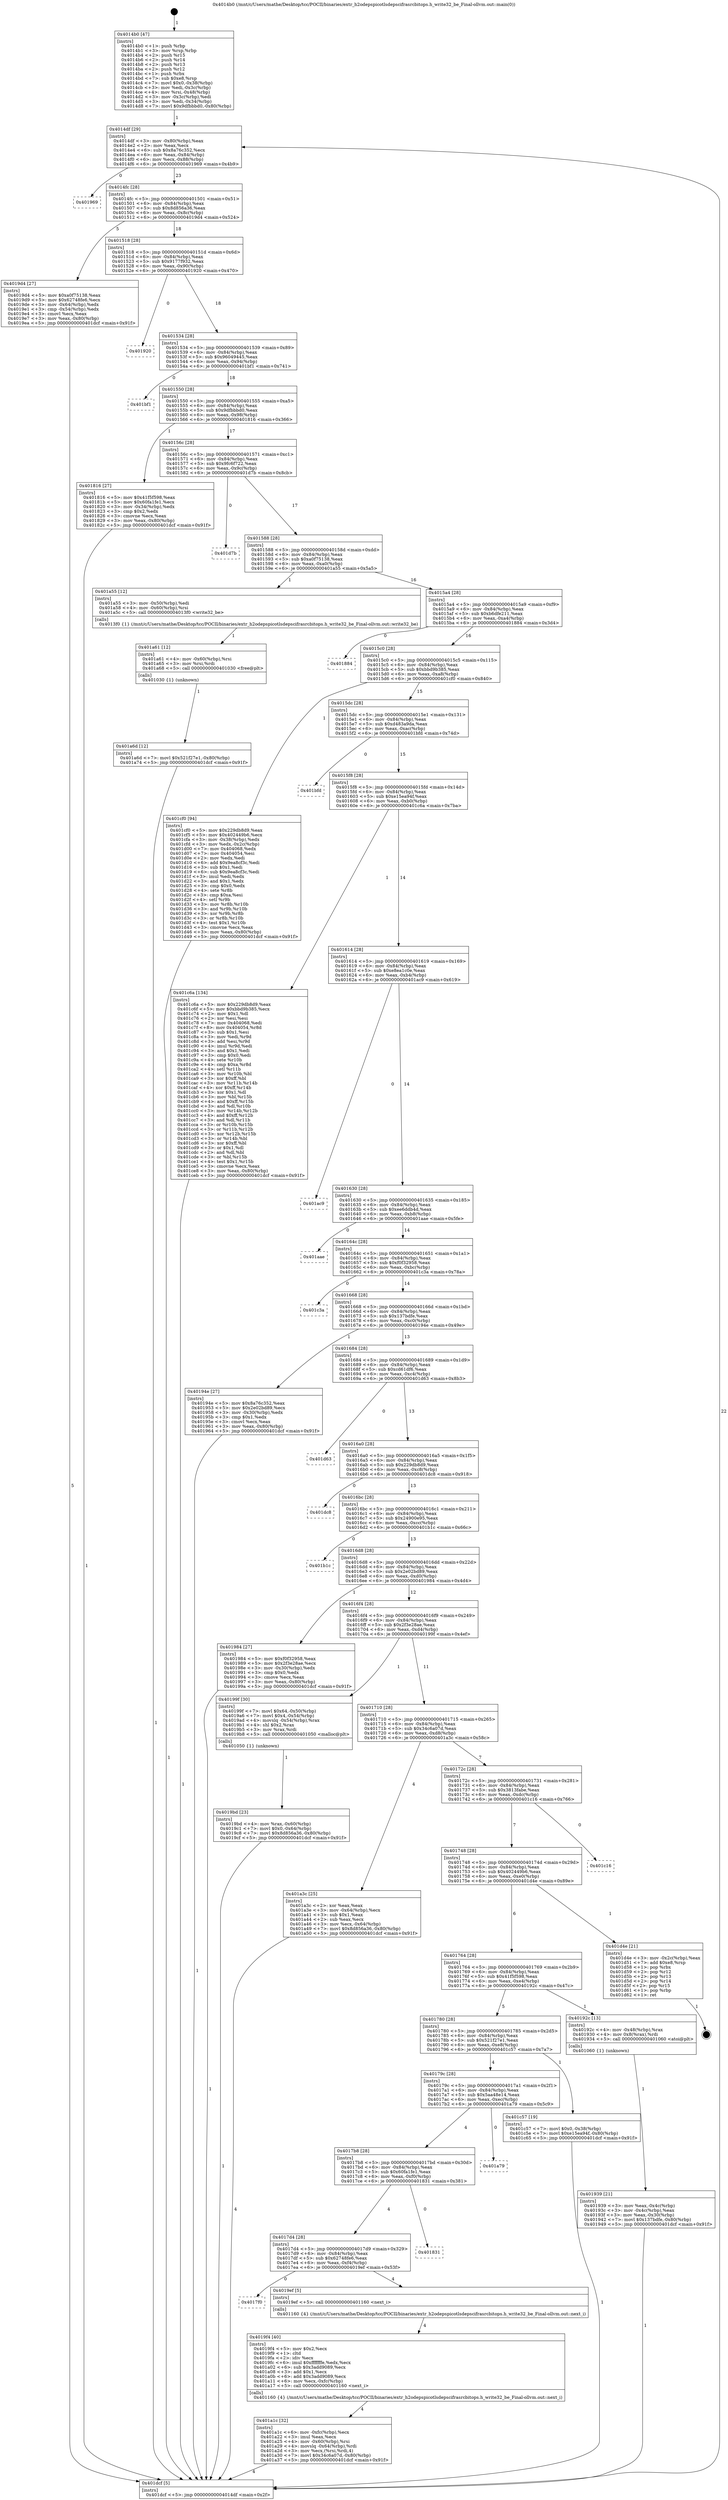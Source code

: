 digraph "0x4014b0" {
  label = "0x4014b0 (/mnt/c/Users/mathe/Desktop/tcc/POCII/binaries/extr_h2odepspicotlsdepscifrasrcbitops.h_write32_be_Final-ollvm.out::main(0))"
  labelloc = "t"
  node[shape=record]

  Entry [label="",width=0.3,height=0.3,shape=circle,fillcolor=black,style=filled]
  "0x4014df" [label="{
     0x4014df [29]\l
     | [instrs]\l
     &nbsp;&nbsp;0x4014df \<+3\>: mov -0x80(%rbp),%eax\l
     &nbsp;&nbsp;0x4014e2 \<+2\>: mov %eax,%ecx\l
     &nbsp;&nbsp;0x4014e4 \<+6\>: sub $0x8a76c352,%ecx\l
     &nbsp;&nbsp;0x4014ea \<+6\>: mov %eax,-0x84(%rbp)\l
     &nbsp;&nbsp;0x4014f0 \<+6\>: mov %ecx,-0x88(%rbp)\l
     &nbsp;&nbsp;0x4014f6 \<+6\>: je 0000000000401969 \<main+0x4b9\>\l
  }"]
  "0x401969" [label="{
     0x401969\l
  }", style=dashed]
  "0x4014fc" [label="{
     0x4014fc [28]\l
     | [instrs]\l
     &nbsp;&nbsp;0x4014fc \<+5\>: jmp 0000000000401501 \<main+0x51\>\l
     &nbsp;&nbsp;0x401501 \<+6\>: mov -0x84(%rbp),%eax\l
     &nbsp;&nbsp;0x401507 \<+5\>: sub $0x8d856a36,%eax\l
     &nbsp;&nbsp;0x40150c \<+6\>: mov %eax,-0x8c(%rbp)\l
     &nbsp;&nbsp;0x401512 \<+6\>: je 00000000004019d4 \<main+0x524\>\l
  }"]
  Exit [label="",width=0.3,height=0.3,shape=circle,fillcolor=black,style=filled,peripheries=2]
  "0x4019d4" [label="{
     0x4019d4 [27]\l
     | [instrs]\l
     &nbsp;&nbsp;0x4019d4 \<+5\>: mov $0xa0f75138,%eax\l
     &nbsp;&nbsp;0x4019d9 \<+5\>: mov $0x62748fe6,%ecx\l
     &nbsp;&nbsp;0x4019de \<+3\>: mov -0x64(%rbp),%edx\l
     &nbsp;&nbsp;0x4019e1 \<+3\>: cmp -0x54(%rbp),%edx\l
     &nbsp;&nbsp;0x4019e4 \<+3\>: cmovl %ecx,%eax\l
     &nbsp;&nbsp;0x4019e7 \<+3\>: mov %eax,-0x80(%rbp)\l
     &nbsp;&nbsp;0x4019ea \<+5\>: jmp 0000000000401dcf \<main+0x91f\>\l
  }"]
  "0x401518" [label="{
     0x401518 [28]\l
     | [instrs]\l
     &nbsp;&nbsp;0x401518 \<+5\>: jmp 000000000040151d \<main+0x6d\>\l
     &nbsp;&nbsp;0x40151d \<+6\>: mov -0x84(%rbp),%eax\l
     &nbsp;&nbsp;0x401523 \<+5\>: sub $0x9177f932,%eax\l
     &nbsp;&nbsp;0x401528 \<+6\>: mov %eax,-0x90(%rbp)\l
     &nbsp;&nbsp;0x40152e \<+6\>: je 0000000000401920 \<main+0x470\>\l
  }"]
  "0x401a6d" [label="{
     0x401a6d [12]\l
     | [instrs]\l
     &nbsp;&nbsp;0x401a6d \<+7\>: movl $0x521f27e1,-0x80(%rbp)\l
     &nbsp;&nbsp;0x401a74 \<+5\>: jmp 0000000000401dcf \<main+0x91f\>\l
  }"]
  "0x401920" [label="{
     0x401920\l
  }", style=dashed]
  "0x401534" [label="{
     0x401534 [28]\l
     | [instrs]\l
     &nbsp;&nbsp;0x401534 \<+5\>: jmp 0000000000401539 \<main+0x89\>\l
     &nbsp;&nbsp;0x401539 \<+6\>: mov -0x84(%rbp),%eax\l
     &nbsp;&nbsp;0x40153f \<+5\>: sub $0x96049445,%eax\l
     &nbsp;&nbsp;0x401544 \<+6\>: mov %eax,-0x94(%rbp)\l
     &nbsp;&nbsp;0x40154a \<+6\>: je 0000000000401bf1 \<main+0x741\>\l
  }"]
  "0x401a61" [label="{
     0x401a61 [12]\l
     | [instrs]\l
     &nbsp;&nbsp;0x401a61 \<+4\>: mov -0x60(%rbp),%rsi\l
     &nbsp;&nbsp;0x401a65 \<+3\>: mov %rsi,%rdi\l
     &nbsp;&nbsp;0x401a68 \<+5\>: call 0000000000401030 \<free@plt\>\l
     | [calls]\l
     &nbsp;&nbsp;0x401030 \{1\} (unknown)\l
  }"]
  "0x401bf1" [label="{
     0x401bf1\l
  }", style=dashed]
  "0x401550" [label="{
     0x401550 [28]\l
     | [instrs]\l
     &nbsp;&nbsp;0x401550 \<+5\>: jmp 0000000000401555 \<main+0xa5\>\l
     &nbsp;&nbsp;0x401555 \<+6\>: mov -0x84(%rbp),%eax\l
     &nbsp;&nbsp;0x40155b \<+5\>: sub $0x9dfbbbd0,%eax\l
     &nbsp;&nbsp;0x401560 \<+6\>: mov %eax,-0x98(%rbp)\l
     &nbsp;&nbsp;0x401566 \<+6\>: je 0000000000401816 \<main+0x366\>\l
  }"]
  "0x401a1c" [label="{
     0x401a1c [32]\l
     | [instrs]\l
     &nbsp;&nbsp;0x401a1c \<+6\>: mov -0xfc(%rbp),%ecx\l
     &nbsp;&nbsp;0x401a22 \<+3\>: imul %eax,%ecx\l
     &nbsp;&nbsp;0x401a25 \<+4\>: mov -0x60(%rbp),%rsi\l
     &nbsp;&nbsp;0x401a29 \<+4\>: movslq -0x64(%rbp),%rdi\l
     &nbsp;&nbsp;0x401a2d \<+3\>: mov %ecx,(%rsi,%rdi,4)\l
     &nbsp;&nbsp;0x401a30 \<+7\>: movl $0x34c6a07d,-0x80(%rbp)\l
     &nbsp;&nbsp;0x401a37 \<+5\>: jmp 0000000000401dcf \<main+0x91f\>\l
  }"]
  "0x401816" [label="{
     0x401816 [27]\l
     | [instrs]\l
     &nbsp;&nbsp;0x401816 \<+5\>: mov $0x41f5f598,%eax\l
     &nbsp;&nbsp;0x40181b \<+5\>: mov $0x60fa1fe1,%ecx\l
     &nbsp;&nbsp;0x401820 \<+3\>: mov -0x34(%rbp),%edx\l
     &nbsp;&nbsp;0x401823 \<+3\>: cmp $0x2,%edx\l
     &nbsp;&nbsp;0x401826 \<+3\>: cmovne %ecx,%eax\l
     &nbsp;&nbsp;0x401829 \<+3\>: mov %eax,-0x80(%rbp)\l
     &nbsp;&nbsp;0x40182c \<+5\>: jmp 0000000000401dcf \<main+0x91f\>\l
  }"]
  "0x40156c" [label="{
     0x40156c [28]\l
     | [instrs]\l
     &nbsp;&nbsp;0x40156c \<+5\>: jmp 0000000000401571 \<main+0xc1\>\l
     &nbsp;&nbsp;0x401571 \<+6\>: mov -0x84(%rbp),%eax\l
     &nbsp;&nbsp;0x401577 \<+5\>: sub $0x9fc6f722,%eax\l
     &nbsp;&nbsp;0x40157c \<+6\>: mov %eax,-0x9c(%rbp)\l
     &nbsp;&nbsp;0x401582 \<+6\>: je 0000000000401d7b \<main+0x8cb\>\l
  }"]
  "0x401dcf" [label="{
     0x401dcf [5]\l
     | [instrs]\l
     &nbsp;&nbsp;0x401dcf \<+5\>: jmp 00000000004014df \<main+0x2f\>\l
  }"]
  "0x4014b0" [label="{
     0x4014b0 [47]\l
     | [instrs]\l
     &nbsp;&nbsp;0x4014b0 \<+1\>: push %rbp\l
     &nbsp;&nbsp;0x4014b1 \<+3\>: mov %rsp,%rbp\l
     &nbsp;&nbsp;0x4014b4 \<+2\>: push %r15\l
     &nbsp;&nbsp;0x4014b6 \<+2\>: push %r14\l
     &nbsp;&nbsp;0x4014b8 \<+2\>: push %r13\l
     &nbsp;&nbsp;0x4014ba \<+2\>: push %r12\l
     &nbsp;&nbsp;0x4014bc \<+1\>: push %rbx\l
     &nbsp;&nbsp;0x4014bd \<+7\>: sub $0xe8,%rsp\l
     &nbsp;&nbsp;0x4014c4 \<+7\>: movl $0x0,-0x38(%rbp)\l
     &nbsp;&nbsp;0x4014cb \<+3\>: mov %edi,-0x3c(%rbp)\l
     &nbsp;&nbsp;0x4014ce \<+4\>: mov %rsi,-0x48(%rbp)\l
     &nbsp;&nbsp;0x4014d2 \<+3\>: mov -0x3c(%rbp),%edi\l
     &nbsp;&nbsp;0x4014d5 \<+3\>: mov %edi,-0x34(%rbp)\l
     &nbsp;&nbsp;0x4014d8 \<+7\>: movl $0x9dfbbbd0,-0x80(%rbp)\l
  }"]
  "0x4019f4" [label="{
     0x4019f4 [40]\l
     | [instrs]\l
     &nbsp;&nbsp;0x4019f4 \<+5\>: mov $0x2,%ecx\l
     &nbsp;&nbsp;0x4019f9 \<+1\>: cltd\l
     &nbsp;&nbsp;0x4019fa \<+2\>: idiv %ecx\l
     &nbsp;&nbsp;0x4019fc \<+6\>: imul $0xfffffffe,%edx,%ecx\l
     &nbsp;&nbsp;0x401a02 \<+6\>: sub $0x3add9089,%ecx\l
     &nbsp;&nbsp;0x401a08 \<+3\>: add $0x1,%ecx\l
     &nbsp;&nbsp;0x401a0b \<+6\>: add $0x3add9089,%ecx\l
     &nbsp;&nbsp;0x401a11 \<+6\>: mov %ecx,-0xfc(%rbp)\l
     &nbsp;&nbsp;0x401a17 \<+5\>: call 0000000000401160 \<next_i\>\l
     | [calls]\l
     &nbsp;&nbsp;0x401160 \{4\} (/mnt/c/Users/mathe/Desktop/tcc/POCII/binaries/extr_h2odepspicotlsdepscifrasrcbitops.h_write32_be_Final-ollvm.out::next_i)\l
  }"]
  "0x401d7b" [label="{
     0x401d7b\l
  }", style=dashed]
  "0x401588" [label="{
     0x401588 [28]\l
     | [instrs]\l
     &nbsp;&nbsp;0x401588 \<+5\>: jmp 000000000040158d \<main+0xdd\>\l
     &nbsp;&nbsp;0x40158d \<+6\>: mov -0x84(%rbp),%eax\l
     &nbsp;&nbsp;0x401593 \<+5\>: sub $0xa0f75138,%eax\l
     &nbsp;&nbsp;0x401598 \<+6\>: mov %eax,-0xa0(%rbp)\l
     &nbsp;&nbsp;0x40159e \<+6\>: je 0000000000401a55 \<main+0x5a5\>\l
  }"]
  "0x4017f0" [label="{
     0x4017f0\l
  }", style=dashed]
  "0x401a55" [label="{
     0x401a55 [12]\l
     | [instrs]\l
     &nbsp;&nbsp;0x401a55 \<+3\>: mov -0x50(%rbp),%edi\l
     &nbsp;&nbsp;0x401a58 \<+4\>: mov -0x60(%rbp),%rsi\l
     &nbsp;&nbsp;0x401a5c \<+5\>: call 00000000004013f0 \<write32_be\>\l
     | [calls]\l
     &nbsp;&nbsp;0x4013f0 \{1\} (/mnt/c/Users/mathe/Desktop/tcc/POCII/binaries/extr_h2odepspicotlsdepscifrasrcbitops.h_write32_be_Final-ollvm.out::write32_be)\l
  }"]
  "0x4015a4" [label="{
     0x4015a4 [28]\l
     | [instrs]\l
     &nbsp;&nbsp;0x4015a4 \<+5\>: jmp 00000000004015a9 \<main+0xf9\>\l
     &nbsp;&nbsp;0x4015a9 \<+6\>: mov -0x84(%rbp),%eax\l
     &nbsp;&nbsp;0x4015af \<+5\>: sub $0xb6dfe211,%eax\l
     &nbsp;&nbsp;0x4015b4 \<+6\>: mov %eax,-0xa4(%rbp)\l
     &nbsp;&nbsp;0x4015ba \<+6\>: je 0000000000401884 \<main+0x3d4\>\l
  }"]
  "0x4019ef" [label="{
     0x4019ef [5]\l
     | [instrs]\l
     &nbsp;&nbsp;0x4019ef \<+5\>: call 0000000000401160 \<next_i\>\l
     | [calls]\l
     &nbsp;&nbsp;0x401160 \{4\} (/mnt/c/Users/mathe/Desktop/tcc/POCII/binaries/extr_h2odepspicotlsdepscifrasrcbitops.h_write32_be_Final-ollvm.out::next_i)\l
  }"]
  "0x401884" [label="{
     0x401884\l
  }", style=dashed]
  "0x4015c0" [label="{
     0x4015c0 [28]\l
     | [instrs]\l
     &nbsp;&nbsp;0x4015c0 \<+5\>: jmp 00000000004015c5 \<main+0x115\>\l
     &nbsp;&nbsp;0x4015c5 \<+6\>: mov -0x84(%rbp),%eax\l
     &nbsp;&nbsp;0x4015cb \<+5\>: sub $0xbbd9b385,%eax\l
     &nbsp;&nbsp;0x4015d0 \<+6\>: mov %eax,-0xa8(%rbp)\l
     &nbsp;&nbsp;0x4015d6 \<+6\>: je 0000000000401cf0 \<main+0x840\>\l
  }"]
  "0x4017d4" [label="{
     0x4017d4 [28]\l
     | [instrs]\l
     &nbsp;&nbsp;0x4017d4 \<+5\>: jmp 00000000004017d9 \<main+0x329\>\l
     &nbsp;&nbsp;0x4017d9 \<+6\>: mov -0x84(%rbp),%eax\l
     &nbsp;&nbsp;0x4017df \<+5\>: sub $0x62748fe6,%eax\l
     &nbsp;&nbsp;0x4017e4 \<+6\>: mov %eax,-0xf4(%rbp)\l
     &nbsp;&nbsp;0x4017ea \<+6\>: je 00000000004019ef \<main+0x53f\>\l
  }"]
  "0x401cf0" [label="{
     0x401cf0 [94]\l
     | [instrs]\l
     &nbsp;&nbsp;0x401cf0 \<+5\>: mov $0x229db8d9,%eax\l
     &nbsp;&nbsp;0x401cf5 \<+5\>: mov $0x402449b6,%ecx\l
     &nbsp;&nbsp;0x401cfa \<+3\>: mov -0x38(%rbp),%edx\l
     &nbsp;&nbsp;0x401cfd \<+3\>: mov %edx,-0x2c(%rbp)\l
     &nbsp;&nbsp;0x401d00 \<+7\>: mov 0x404068,%edx\l
     &nbsp;&nbsp;0x401d07 \<+7\>: mov 0x404054,%esi\l
     &nbsp;&nbsp;0x401d0e \<+2\>: mov %edx,%edi\l
     &nbsp;&nbsp;0x401d10 \<+6\>: add $0x9ea8cf3c,%edi\l
     &nbsp;&nbsp;0x401d16 \<+3\>: sub $0x1,%edi\l
     &nbsp;&nbsp;0x401d19 \<+6\>: sub $0x9ea8cf3c,%edi\l
     &nbsp;&nbsp;0x401d1f \<+3\>: imul %edi,%edx\l
     &nbsp;&nbsp;0x401d22 \<+3\>: and $0x1,%edx\l
     &nbsp;&nbsp;0x401d25 \<+3\>: cmp $0x0,%edx\l
     &nbsp;&nbsp;0x401d28 \<+4\>: sete %r8b\l
     &nbsp;&nbsp;0x401d2c \<+3\>: cmp $0xa,%esi\l
     &nbsp;&nbsp;0x401d2f \<+4\>: setl %r9b\l
     &nbsp;&nbsp;0x401d33 \<+3\>: mov %r8b,%r10b\l
     &nbsp;&nbsp;0x401d36 \<+3\>: and %r9b,%r10b\l
     &nbsp;&nbsp;0x401d39 \<+3\>: xor %r9b,%r8b\l
     &nbsp;&nbsp;0x401d3c \<+3\>: or %r8b,%r10b\l
     &nbsp;&nbsp;0x401d3f \<+4\>: test $0x1,%r10b\l
     &nbsp;&nbsp;0x401d43 \<+3\>: cmovne %ecx,%eax\l
     &nbsp;&nbsp;0x401d46 \<+3\>: mov %eax,-0x80(%rbp)\l
     &nbsp;&nbsp;0x401d49 \<+5\>: jmp 0000000000401dcf \<main+0x91f\>\l
  }"]
  "0x4015dc" [label="{
     0x4015dc [28]\l
     | [instrs]\l
     &nbsp;&nbsp;0x4015dc \<+5\>: jmp 00000000004015e1 \<main+0x131\>\l
     &nbsp;&nbsp;0x4015e1 \<+6\>: mov -0x84(%rbp),%eax\l
     &nbsp;&nbsp;0x4015e7 \<+5\>: sub $0xd483a9da,%eax\l
     &nbsp;&nbsp;0x4015ec \<+6\>: mov %eax,-0xac(%rbp)\l
     &nbsp;&nbsp;0x4015f2 \<+6\>: je 0000000000401bfd \<main+0x74d\>\l
  }"]
  "0x401831" [label="{
     0x401831\l
  }", style=dashed]
  "0x401bfd" [label="{
     0x401bfd\l
  }", style=dashed]
  "0x4015f8" [label="{
     0x4015f8 [28]\l
     | [instrs]\l
     &nbsp;&nbsp;0x4015f8 \<+5\>: jmp 00000000004015fd \<main+0x14d\>\l
     &nbsp;&nbsp;0x4015fd \<+6\>: mov -0x84(%rbp),%eax\l
     &nbsp;&nbsp;0x401603 \<+5\>: sub $0xe15ea94f,%eax\l
     &nbsp;&nbsp;0x401608 \<+6\>: mov %eax,-0xb0(%rbp)\l
     &nbsp;&nbsp;0x40160e \<+6\>: je 0000000000401c6a \<main+0x7ba\>\l
  }"]
  "0x4017b8" [label="{
     0x4017b8 [28]\l
     | [instrs]\l
     &nbsp;&nbsp;0x4017b8 \<+5\>: jmp 00000000004017bd \<main+0x30d\>\l
     &nbsp;&nbsp;0x4017bd \<+6\>: mov -0x84(%rbp),%eax\l
     &nbsp;&nbsp;0x4017c3 \<+5\>: sub $0x60fa1fe1,%eax\l
     &nbsp;&nbsp;0x4017c8 \<+6\>: mov %eax,-0xf0(%rbp)\l
     &nbsp;&nbsp;0x4017ce \<+6\>: je 0000000000401831 \<main+0x381\>\l
  }"]
  "0x401c6a" [label="{
     0x401c6a [134]\l
     | [instrs]\l
     &nbsp;&nbsp;0x401c6a \<+5\>: mov $0x229db8d9,%eax\l
     &nbsp;&nbsp;0x401c6f \<+5\>: mov $0xbbd9b385,%ecx\l
     &nbsp;&nbsp;0x401c74 \<+2\>: mov $0x1,%dl\l
     &nbsp;&nbsp;0x401c76 \<+2\>: xor %esi,%esi\l
     &nbsp;&nbsp;0x401c78 \<+7\>: mov 0x404068,%edi\l
     &nbsp;&nbsp;0x401c7f \<+8\>: mov 0x404054,%r8d\l
     &nbsp;&nbsp;0x401c87 \<+3\>: sub $0x1,%esi\l
     &nbsp;&nbsp;0x401c8a \<+3\>: mov %edi,%r9d\l
     &nbsp;&nbsp;0x401c8d \<+3\>: add %esi,%r9d\l
     &nbsp;&nbsp;0x401c90 \<+4\>: imul %r9d,%edi\l
     &nbsp;&nbsp;0x401c94 \<+3\>: and $0x1,%edi\l
     &nbsp;&nbsp;0x401c97 \<+3\>: cmp $0x0,%edi\l
     &nbsp;&nbsp;0x401c9a \<+4\>: sete %r10b\l
     &nbsp;&nbsp;0x401c9e \<+4\>: cmp $0xa,%r8d\l
     &nbsp;&nbsp;0x401ca2 \<+4\>: setl %r11b\l
     &nbsp;&nbsp;0x401ca6 \<+3\>: mov %r10b,%bl\l
     &nbsp;&nbsp;0x401ca9 \<+3\>: xor $0xff,%bl\l
     &nbsp;&nbsp;0x401cac \<+3\>: mov %r11b,%r14b\l
     &nbsp;&nbsp;0x401caf \<+4\>: xor $0xff,%r14b\l
     &nbsp;&nbsp;0x401cb3 \<+3\>: xor $0x1,%dl\l
     &nbsp;&nbsp;0x401cb6 \<+3\>: mov %bl,%r15b\l
     &nbsp;&nbsp;0x401cb9 \<+4\>: and $0xff,%r15b\l
     &nbsp;&nbsp;0x401cbd \<+3\>: and %dl,%r10b\l
     &nbsp;&nbsp;0x401cc0 \<+3\>: mov %r14b,%r12b\l
     &nbsp;&nbsp;0x401cc3 \<+4\>: and $0xff,%r12b\l
     &nbsp;&nbsp;0x401cc7 \<+3\>: and %dl,%r11b\l
     &nbsp;&nbsp;0x401cca \<+3\>: or %r10b,%r15b\l
     &nbsp;&nbsp;0x401ccd \<+3\>: or %r11b,%r12b\l
     &nbsp;&nbsp;0x401cd0 \<+3\>: xor %r12b,%r15b\l
     &nbsp;&nbsp;0x401cd3 \<+3\>: or %r14b,%bl\l
     &nbsp;&nbsp;0x401cd6 \<+3\>: xor $0xff,%bl\l
     &nbsp;&nbsp;0x401cd9 \<+3\>: or $0x1,%dl\l
     &nbsp;&nbsp;0x401cdc \<+2\>: and %dl,%bl\l
     &nbsp;&nbsp;0x401cde \<+3\>: or %bl,%r15b\l
     &nbsp;&nbsp;0x401ce1 \<+4\>: test $0x1,%r15b\l
     &nbsp;&nbsp;0x401ce5 \<+3\>: cmovne %ecx,%eax\l
     &nbsp;&nbsp;0x401ce8 \<+3\>: mov %eax,-0x80(%rbp)\l
     &nbsp;&nbsp;0x401ceb \<+5\>: jmp 0000000000401dcf \<main+0x91f\>\l
  }"]
  "0x401614" [label="{
     0x401614 [28]\l
     | [instrs]\l
     &nbsp;&nbsp;0x401614 \<+5\>: jmp 0000000000401619 \<main+0x169\>\l
     &nbsp;&nbsp;0x401619 \<+6\>: mov -0x84(%rbp),%eax\l
     &nbsp;&nbsp;0x40161f \<+5\>: sub $0xe8ea1c0e,%eax\l
     &nbsp;&nbsp;0x401624 \<+6\>: mov %eax,-0xb4(%rbp)\l
     &nbsp;&nbsp;0x40162a \<+6\>: je 0000000000401ac9 \<main+0x619\>\l
  }"]
  "0x401a79" [label="{
     0x401a79\l
  }", style=dashed]
  "0x401ac9" [label="{
     0x401ac9\l
  }", style=dashed]
  "0x401630" [label="{
     0x401630 [28]\l
     | [instrs]\l
     &nbsp;&nbsp;0x401630 \<+5\>: jmp 0000000000401635 \<main+0x185\>\l
     &nbsp;&nbsp;0x401635 \<+6\>: mov -0x84(%rbp),%eax\l
     &nbsp;&nbsp;0x40163b \<+5\>: sub $0xee6ddb4d,%eax\l
     &nbsp;&nbsp;0x401640 \<+6\>: mov %eax,-0xb8(%rbp)\l
     &nbsp;&nbsp;0x401646 \<+6\>: je 0000000000401aae \<main+0x5fe\>\l
  }"]
  "0x40179c" [label="{
     0x40179c [28]\l
     | [instrs]\l
     &nbsp;&nbsp;0x40179c \<+5\>: jmp 00000000004017a1 \<main+0x2f1\>\l
     &nbsp;&nbsp;0x4017a1 \<+6\>: mov -0x84(%rbp),%eax\l
     &nbsp;&nbsp;0x4017a7 \<+5\>: sub $0x5aa48e14,%eax\l
     &nbsp;&nbsp;0x4017ac \<+6\>: mov %eax,-0xec(%rbp)\l
     &nbsp;&nbsp;0x4017b2 \<+6\>: je 0000000000401a79 \<main+0x5c9\>\l
  }"]
  "0x401aae" [label="{
     0x401aae\l
  }", style=dashed]
  "0x40164c" [label="{
     0x40164c [28]\l
     | [instrs]\l
     &nbsp;&nbsp;0x40164c \<+5\>: jmp 0000000000401651 \<main+0x1a1\>\l
     &nbsp;&nbsp;0x401651 \<+6\>: mov -0x84(%rbp),%eax\l
     &nbsp;&nbsp;0x401657 \<+5\>: sub $0xf0f32958,%eax\l
     &nbsp;&nbsp;0x40165c \<+6\>: mov %eax,-0xbc(%rbp)\l
     &nbsp;&nbsp;0x401662 \<+6\>: je 0000000000401c3a \<main+0x78a\>\l
  }"]
  "0x401c57" [label="{
     0x401c57 [19]\l
     | [instrs]\l
     &nbsp;&nbsp;0x401c57 \<+7\>: movl $0x0,-0x38(%rbp)\l
     &nbsp;&nbsp;0x401c5e \<+7\>: movl $0xe15ea94f,-0x80(%rbp)\l
     &nbsp;&nbsp;0x401c65 \<+5\>: jmp 0000000000401dcf \<main+0x91f\>\l
  }"]
  "0x401c3a" [label="{
     0x401c3a\l
  }", style=dashed]
  "0x401668" [label="{
     0x401668 [28]\l
     | [instrs]\l
     &nbsp;&nbsp;0x401668 \<+5\>: jmp 000000000040166d \<main+0x1bd\>\l
     &nbsp;&nbsp;0x40166d \<+6\>: mov -0x84(%rbp),%eax\l
     &nbsp;&nbsp;0x401673 \<+5\>: sub $0x137bdfe,%eax\l
     &nbsp;&nbsp;0x401678 \<+6\>: mov %eax,-0xc0(%rbp)\l
     &nbsp;&nbsp;0x40167e \<+6\>: je 000000000040194e \<main+0x49e\>\l
  }"]
  "0x4019bd" [label="{
     0x4019bd [23]\l
     | [instrs]\l
     &nbsp;&nbsp;0x4019bd \<+4\>: mov %rax,-0x60(%rbp)\l
     &nbsp;&nbsp;0x4019c1 \<+7\>: movl $0x0,-0x64(%rbp)\l
     &nbsp;&nbsp;0x4019c8 \<+7\>: movl $0x8d856a36,-0x80(%rbp)\l
     &nbsp;&nbsp;0x4019cf \<+5\>: jmp 0000000000401dcf \<main+0x91f\>\l
  }"]
  "0x40194e" [label="{
     0x40194e [27]\l
     | [instrs]\l
     &nbsp;&nbsp;0x40194e \<+5\>: mov $0x8a76c352,%eax\l
     &nbsp;&nbsp;0x401953 \<+5\>: mov $0x2e02bd89,%ecx\l
     &nbsp;&nbsp;0x401958 \<+3\>: mov -0x30(%rbp),%edx\l
     &nbsp;&nbsp;0x40195b \<+3\>: cmp $0x1,%edx\l
     &nbsp;&nbsp;0x40195e \<+3\>: cmovl %ecx,%eax\l
     &nbsp;&nbsp;0x401961 \<+3\>: mov %eax,-0x80(%rbp)\l
     &nbsp;&nbsp;0x401964 \<+5\>: jmp 0000000000401dcf \<main+0x91f\>\l
  }"]
  "0x401684" [label="{
     0x401684 [28]\l
     | [instrs]\l
     &nbsp;&nbsp;0x401684 \<+5\>: jmp 0000000000401689 \<main+0x1d9\>\l
     &nbsp;&nbsp;0x401689 \<+6\>: mov -0x84(%rbp),%eax\l
     &nbsp;&nbsp;0x40168f \<+5\>: sub $0xcd61df6,%eax\l
     &nbsp;&nbsp;0x401694 \<+6\>: mov %eax,-0xc4(%rbp)\l
     &nbsp;&nbsp;0x40169a \<+6\>: je 0000000000401d63 \<main+0x8b3\>\l
  }"]
  "0x401939" [label="{
     0x401939 [21]\l
     | [instrs]\l
     &nbsp;&nbsp;0x401939 \<+3\>: mov %eax,-0x4c(%rbp)\l
     &nbsp;&nbsp;0x40193c \<+3\>: mov -0x4c(%rbp),%eax\l
     &nbsp;&nbsp;0x40193f \<+3\>: mov %eax,-0x30(%rbp)\l
     &nbsp;&nbsp;0x401942 \<+7\>: movl $0x137bdfe,-0x80(%rbp)\l
     &nbsp;&nbsp;0x401949 \<+5\>: jmp 0000000000401dcf \<main+0x91f\>\l
  }"]
  "0x401d63" [label="{
     0x401d63\l
  }", style=dashed]
  "0x4016a0" [label="{
     0x4016a0 [28]\l
     | [instrs]\l
     &nbsp;&nbsp;0x4016a0 \<+5\>: jmp 00000000004016a5 \<main+0x1f5\>\l
     &nbsp;&nbsp;0x4016a5 \<+6\>: mov -0x84(%rbp),%eax\l
     &nbsp;&nbsp;0x4016ab \<+5\>: sub $0x229db8d9,%eax\l
     &nbsp;&nbsp;0x4016b0 \<+6\>: mov %eax,-0xc8(%rbp)\l
     &nbsp;&nbsp;0x4016b6 \<+6\>: je 0000000000401dc8 \<main+0x918\>\l
  }"]
  "0x401780" [label="{
     0x401780 [28]\l
     | [instrs]\l
     &nbsp;&nbsp;0x401780 \<+5\>: jmp 0000000000401785 \<main+0x2d5\>\l
     &nbsp;&nbsp;0x401785 \<+6\>: mov -0x84(%rbp),%eax\l
     &nbsp;&nbsp;0x40178b \<+5\>: sub $0x521f27e1,%eax\l
     &nbsp;&nbsp;0x401790 \<+6\>: mov %eax,-0xe8(%rbp)\l
     &nbsp;&nbsp;0x401796 \<+6\>: je 0000000000401c57 \<main+0x7a7\>\l
  }"]
  "0x401dc8" [label="{
     0x401dc8\l
  }", style=dashed]
  "0x4016bc" [label="{
     0x4016bc [28]\l
     | [instrs]\l
     &nbsp;&nbsp;0x4016bc \<+5\>: jmp 00000000004016c1 \<main+0x211\>\l
     &nbsp;&nbsp;0x4016c1 \<+6\>: mov -0x84(%rbp),%eax\l
     &nbsp;&nbsp;0x4016c7 \<+5\>: sub $0x24900e95,%eax\l
     &nbsp;&nbsp;0x4016cc \<+6\>: mov %eax,-0xcc(%rbp)\l
     &nbsp;&nbsp;0x4016d2 \<+6\>: je 0000000000401b1c \<main+0x66c\>\l
  }"]
  "0x40192c" [label="{
     0x40192c [13]\l
     | [instrs]\l
     &nbsp;&nbsp;0x40192c \<+4\>: mov -0x48(%rbp),%rax\l
     &nbsp;&nbsp;0x401930 \<+4\>: mov 0x8(%rax),%rdi\l
     &nbsp;&nbsp;0x401934 \<+5\>: call 0000000000401060 \<atoi@plt\>\l
     | [calls]\l
     &nbsp;&nbsp;0x401060 \{1\} (unknown)\l
  }"]
  "0x401b1c" [label="{
     0x401b1c\l
  }", style=dashed]
  "0x4016d8" [label="{
     0x4016d8 [28]\l
     | [instrs]\l
     &nbsp;&nbsp;0x4016d8 \<+5\>: jmp 00000000004016dd \<main+0x22d\>\l
     &nbsp;&nbsp;0x4016dd \<+6\>: mov -0x84(%rbp),%eax\l
     &nbsp;&nbsp;0x4016e3 \<+5\>: sub $0x2e02bd89,%eax\l
     &nbsp;&nbsp;0x4016e8 \<+6\>: mov %eax,-0xd0(%rbp)\l
     &nbsp;&nbsp;0x4016ee \<+6\>: je 0000000000401984 \<main+0x4d4\>\l
  }"]
  "0x401764" [label="{
     0x401764 [28]\l
     | [instrs]\l
     &nbsp;&nbsp;0x401764 \<+5\>: jmp 0000000000401769 \<main+0x2b9\>\l
     &nbsp;&nbsp;0x401769 \<+6\>: mov -0x84(%rbp),%eax\l
     &nbsp;&nbsp;0x40176f \<+5\>: sub $0x41f5f598,%eax\l
     &nbsp;&nbsp;0x401774 \<+6\>: mov %eax,-0xe4(%rbp)\l
     &nbsp;&nbsp;0x40177a \<+6\>: je 000000000040192c \<main+0x47c\>\l
  }"]
  "0x401984" [label="{
     0x401984 [27]\l
     | [instrs]\l
     &nbsp;&nbsp;0x401984 \<+5\>: mov $0xf0f32958,%eax\l
     &nbsp;&nbsp;0x401989 \<+5\>: mov $0x2f3e28ae,%ecx\l
     &nbsp;&nbsp;0x40198e \<+3\>: mov -0x30(%rbp),%edx\l
     &nbsp;&nbsp;0x401991 \<+3\>: cmp $0x0,%edx\l
     &nbsp;&nbsp;0x401994 \<+3\>: cmove %ecx,%eax\l
     &nbsp;&nbsp;0x401997 \<+3\>: mov %eax,-0x80(%rbp)\l
     &nbsp;&nbsp;0x40199a \<+5\>: jmp 0000000000401dcf \<main+0x91f\>\l
  }"]
  "0x4016f4" [label="{
     0x4016f4 [28]\l
     | [instrs]\l
     &nbsp;&nbsp;0x4016f4 \<+5\>: jmp 00000000004016f9 \<main+0x249\>\l
     &nbsp;&nbsp;0x4016f9 \<+6\>: mov -0x84(%rbp),%eax\l
     &nbsp;&nbsp;0x4016ff \<+5\>: sub $0x2f3e28ae,%eax\l
     &nbsp;&nbsp;0x401704 \<+6\>: mov %eax,-0xd4(%rbp)\l
     &nbsp;&nbsp;0x40170a \<+6\>: je 000000000040199f \<main+0x4ef\>\l
  }"]
  "0x401d4e" [label="{
     0x401d4e [21]\l
     | [instrs]\l
     &nbsp;&nbsp;0x401d4e \<+3\>: mov -0x2c(%rbp),%eax\l
     &nbsp;&nbsp;0x401d51 \<+7\>: add $0xe8,%rsp\l
     &nbsp;&nbsp;0x401d58 \<+1\>: pop %rbx\l
     &nbsp;&nbsp;0x401d59 \<+2\>: pop %r12\l
     &nbsp;&nbsp;0x401d5b \<+2\>: pop %r13\l
     &nbsp;&nbsp;0x401d5d \<+2\>: pop %r14\l
     &nbsp;&nbsp;0x401d5f \<+2\>: pop %r15\l
     &nbsp;&nbsp;0x401d61 \<+1\>: pop %rbp\l
     &nbsp;&nbsp;0x401d62 \<+1\>: ret\l
  }"]
  "0x40199f" [label="{
     0x40199f [30]\l
     | [instrs]\l
     &nbsp;&nbsp;0x40199f \<+7\>: movl $0x64,-0x50(%rbp)\l
     &nbsp;&nbsp;0x4019a6 \<+7\>: movl $0x4,-0x54(%rbp)\l
     &nbsp;&nbsp;0x4019ad \<+4\>: movslq -0x54(%rbp),%rax\l
     &nbsp;&nbsp;0x4019b1 \<+4\>: shl $0x2,%rax\l
     &nbsp;&nbsp;0x4019b5 \<+3\>: mov %rax,%rdi\l
     &nbsp;&nbsp;0x4019b8 \<+5\>: call 0000000000401050 \<malloc@plt\>\l
     | [calls]\l
     &nbsp;&nbsp;0x401050 \{1\} (unknown)\l
  }"]
  "0x401710" [label="{
     0x401710 [28]\l
     | [instrs]\l
     &nbsp;&nbsp;0x401710 \<+5\>: jmp 0000000000401715 \<main+0x265\>\l
     &nbsp;&nbsp;0x401715 \<+6\>: mov -0x84(%rbp),%eax\l
     &nbsp;&nbsp;0x40171b \<+5\>: sub $0x34c6a07d,%eax\l
     &nbsp;&nbsp;0x401720 \<+6\>: mov %eax,-0xd8(%rbp)\l
     &nbsp;&nbsp;0x401726 \<+6\>: je 0000000000401a3c \<main+0x58c\>\l
  }"]
  "0x401748" [label="{
     0x401748 [28]\l
     | [instrs]\l
     &nbsp;&nbsp;0x401748 \<+5\>: jmp 000000000040174d \<main+0x29d\>\l
     &nbsp;&nbsp;0x40174d \<+6\>: mov -0x84(%rbp),%eax\l
     &nbsp;&nbsp;0x401753 \<+5\>: sub $0x402449b6,%eax\l
     &nbsp;&nbsp;0x401758 \<+6\>: mov %eax,-0xe0(%rbp)\l
     &nbsp;&nbsp;0x40175e \<+6\>: je 0000000000401d4e \<main+0x89e\>\l
  }"]
  "0x401a3c" [label="{
     0x401a3c [25]\l
     | [instrs]\l
     &nbsp;&nbsp;0x401a3c \<+2\>: xor %eax,%eax\l
     &nbsp;&nbsp;0x401a3e \<+3\>: mov -0x64(%rbp),%ecx\l
     &nbsp;&nbsp;0x401a41 \<+3\>: sub $0x1,%eax\l
     &nbsp;&nbsp;0x401a44 \<+2\>: sub %eax,%ecx\l
     &nbsp;&nbsp;0x401a46 \<+3\>: mov %ecx,-0x64(%rbp)\l
     &nbsp;&nbsp;0x401a49 \<+7\>: movl $0x8d856a36,-0x80(%rbp)\l
     &nbsp;&nbsp;0x401a50 \<+5\>: jmp 0000000000401dcf \<main+0x91f\>\l
  }"]
  "0x40172c" [label="{
     0x40172c [28]\l
     | [instrs]\l
     &nbsp;&nbsp;0x40172c \<+5\>: jmp 0000000000401731 \<main+0x281\>\l
     &nbsp;&nbsp;0x401731 \<+6\>: mov -0x84(%rbp),%eax\l
     &nbsp;&nbsp;0x401737 \<+5\>: sub $0x3813fabe,%eax\l
     &nbsp;&nbsp;0x40173c \<+6\>: mov %eax,-0xdc(%rbp)\l
     &nbsp;&nbsp;0x401742 \<+6\>: je 0000000000401c16 \<main+0x766\>\l
  }"]
  "0x401c16" [label="{
     0x401c16\l
  }", style=dashed]
  Entry -> "0x4014b0" [label=" 1"]
  "0x4014df" -> "0x401969" [label=" 0"]
  "0x4014df" -> "0x4014fc" [label=" 23"]
  "0x401d4e" -> Exit [label=" 1"]
  "0x4014fc" -> "0x4019d4" [label=" 5"]
  "0x4014fc" -> "0x401518" [label=" 18"]
  "0x401cf0" -> "0x401dcf" [label=" 1"]
  "0x401518" -> "0x401920" [label=" 0"]
  "0x401518" -> "0x401534" [label=" 18"]
  "0x401c6a" -> "0x401dcf" [label=" 1"]
  "0x401534" -> "0x401bf1" [label=" 0"]
  "0x401534" -> "0x401550" [label=" 18"]
  "0x401c57" -> "0x401dcf" [label=" 1"]
  "0x401550" -> "0x401816" [label=" 1"]
  "0x401550" -> "0x40156c" [label=" 17"]
  "0x401816" -> "0x401dcf" [label=" 1"]
  "0x4014b0" -> "0x4014df" [label=" 1"]
  "0x401dcf" -> "0x4014df" [label=" 22"]
  "0x401a6d" -> "0x401dcf" [label=" 1"]
  "0x40156c" -> "0x401d7b" [label=" 0"]
  "0x40156c" -> "0x401588" [label=" 17"]
  "0x401a61" -> "0x401a6d" [label=" 1"]
  "0x401588" -> "0x401a55" [label=" 1"]
  "0x401588" -> "0x4015a4" [label=" 16"]
  "0x401a55" -> "0x401a61" [label=" 1"]
  "0x4015a4" -> "0x401884" [label=" 0"]
  "0x4015a4" -> "0x4015c0" [label=" 16"]
  "0x401a3c" -> "0x401dcf" [label=" 4"]
  "0x4015c0" -> "0x401cf0" [label=" 1"]
  "0x4015c0" -> "0x4015dc" [label=" 15"]
  "0x4019f4" -> "0x401a1c" [label=" 4"]
  "0x4015dc" -> "0x401bfd" [label=" 0"]
  "0x4015dc" -> "0x4015f8" [label=" 15"]
  "0x4019ef" -> "0x4019f4" [label=" 4"]
  "0x4015f8" -> "0x401c6a" [label=" 1"]
  "0x4015f8" -> "0x401614" [label=" 14"]
  "0x4017d4" -> "0x4019ef" [label=" 4"]
  "0x401614" -> "0x401ac9" [label=" 0"]
  "0x401614" -> "0x401630" [label=" 14"]
  "0x401a1c" -> "0x401dcf" [label=" 4"]
  "0x401630" -> "0x401aae" [label=" 0"]
  "0x401630" -> "0x40164c" [label=" 14"]
  "0x4017b8" -> "0x401831" [label=" 0"]
  "0x40164c" -> "0x401c3a" [label=" 0"]
  "0x40164c" -> "0x401668" [label=" 14"]
  "0x4017d4" -> "0x4017f0" [label=" 0"]
  "0x401668" -> "0x40194e" [label=" 1"]
  "0x401668" -> "0x401684" [label=" 13"]
  "0x40179c" -> "0x401a79" [label=" 0"]
  "0x401684" -> "0x401d63" [label=" 0"]
  "0x401684" -> "0x4016a0" [label=" 13"]
  "0x4017b8" -> "0x4017d4" [label=" 4"]
  "0x4016a0" -> "0x401dc8" [label=" 0"]
  "0x4016a0" -> "0x4016bc" [label=" 13"]
  "0x401780" -> "0x40179c" [label=" 4"]
  "0x4016bc" -> "0x401b1c" [label=" 0"]
  "0x4016bc" -> "0x4016d8" [label=" 13"]
  "0x401780" -> "0x401c57" [label=" 1"]
  "0x4016d8" -> "0x401984" [label=" 1"]
  "0x4016d8" -> "0x4016f4" [label=" 12"]
  "0x4019d4" -> "0x401dcf" [label=" 5"]
  "0x4016f4" -> "0x40199f" [label=" 1"]
  "0x4016f4" -> "0x401710" [label=" 11"]
  "0x4019bd" -> "0x401dcf" [label=" 1"]
  "0x401710" -> "0x401a3c" [label=" 4"]
  "0x401710" -> "0x40172c" [label=" 7"]
  "0x401984" -> "0x401dcf" [label=" 1"]
  "0x40172c" -> "0x401c16" [label=" 0"]
  "0x40172c" -> "0x401748" [label=" 7"]
  "0x40199f" -> "0x4019bd" [label=" 1"]
  "0x401748" -> "0x401d4e" [label=" 1"]
  "0x401748" -> "0x401764" [label=" 6"]
  "0x40179c" -> "0x4017b8" [label=" 4"]
  "0x401764" -> "0x40192c" [label=" 1"]
  "0x401764" -> "0x401780" [label=" 5"]
  "0x40192c" -> "0x401939" [label=" 1"]
  "0x401939" -> "0x401dcf" [label=" 1"]
  "0x40194e" -> "0x401dcf" [label=" 1"]
}
